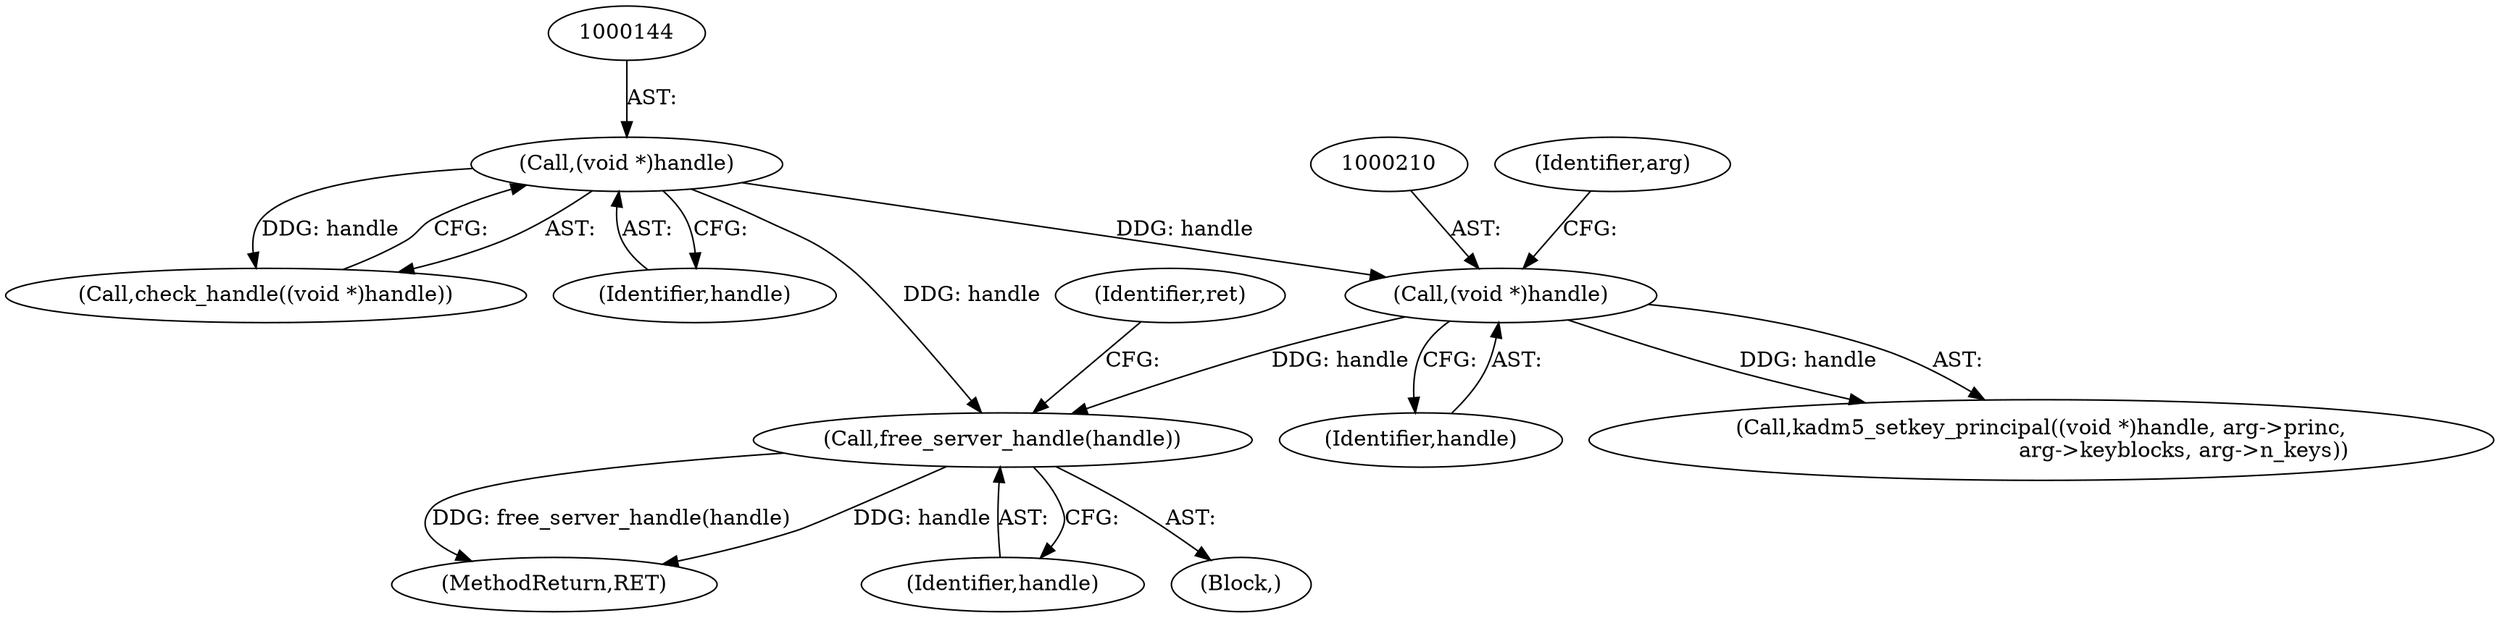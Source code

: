 digraph "0_krb5_83ed75feba32e46f736fcce0d96a0445f29b96c2_21@API" {
"1000289" [label="(Call,free_server_handle(handle))"];
"1000209" [label="(Call,(void *)handle)"];
"1000143" [label="(Call,(void *)handle)"];
"1000293" [label="(Identifier,ret)"];
"1000208" [label="(Call,kadm5_setkey_principal((void *)handle, arg->princ,\n                                          arg->keyblocks, arg->n_keys))"];
"1000211" [label="(Identifier,handle)"];
"1000143" [label="(Call,(void *)handle)"];
"1000213" [label="(Identifier,arg)"];
"1000289" [label="(Call,free_server_handle(handle))"];
"1000294" [label="(MethodReturn,RET)"];
"1000209" [label="(Call,(void *)handle)"];
"1000290" [label="(Identifier,handle)"];
"1000103" [label="(Block,)"];
"1000142" [label="(Call,check_handle((void *)handle))"];
"1000145" [label="(Identifier,handle)"];
"1000289" -> "1000103"  [label="AST: "];
"1000289" -> "1000290"  [label="CFG: "];
"1000290" -> "1000289"  [label="AST: "];
"1000293" -> "1000289"  [label="CFG: "];
"1000289" -> "1000294"  [label="DDG: handle"];
"1000289" -> "1000294"  [label="DDG: free_server_handle(handle)"];
"1000209" -> "1000289"  [label="DDG: handle"];
"1000143" -> "1000289"  [label="DDG: handle"];
"1000209" -> "1000208"  [label="AST: "];
"1000209" -> "1000211"  [label="CFG: "];
"1000210" -> "1000209"  [label="AST: "];
"1000211" -> "1000209"  [label="AST: "];
"1000213" -> "1000209"  [label="CFG: "];
"1000209" -> "1000208"  [label="DDG: handle"];
"1000143" -> "1000209"  [label="DDG: handle"];
"1000143" -> "1000142"  [label="AST: "];
"1000143" -> "1000145"  [label="CFG: "];
"1000144" -> "1000143"  [label="AST: "];
"1000145" -> "1000143"  [label="AST: "];
"1000142" -> "1000143"  [label="CFG: "];
"1000143" -> "1000142"  [label="DDG: handle"];
}
